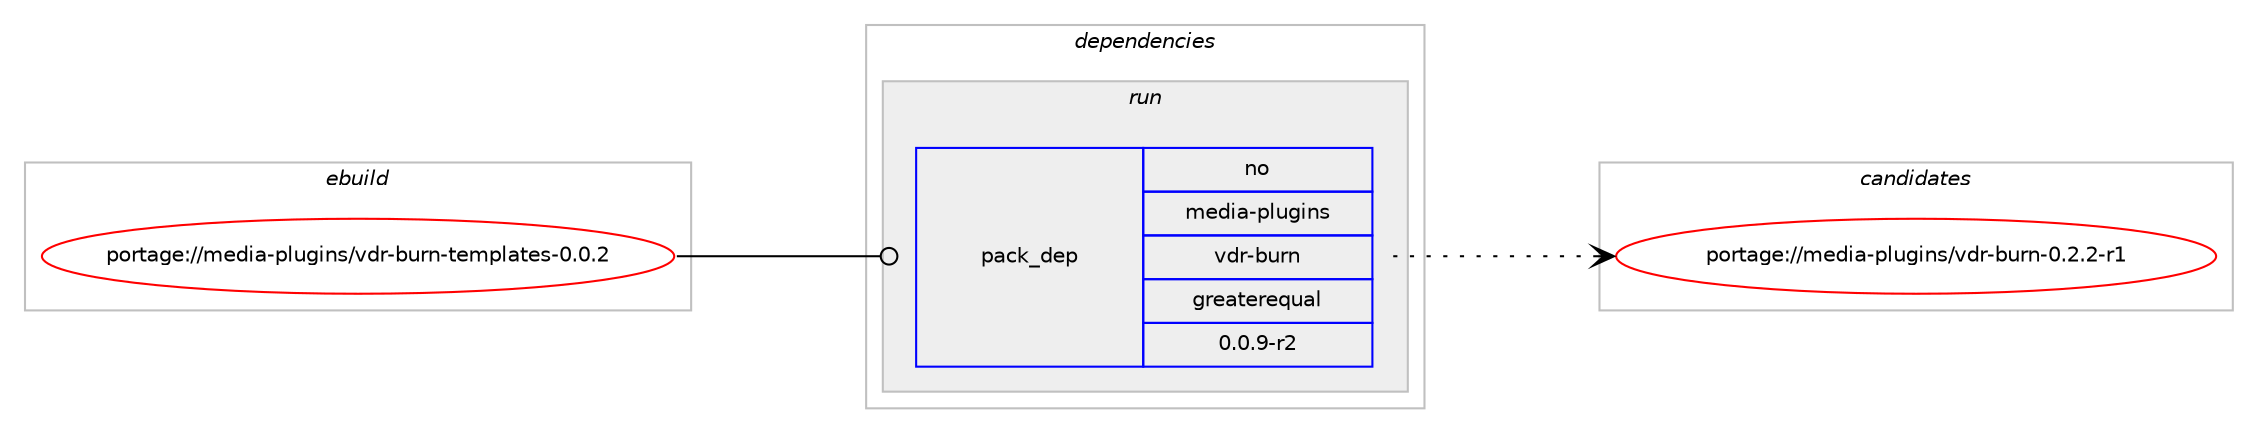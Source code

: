 digraph prolog {

# *************
# Graph options
# *************

newrank=true;
concentrate=true;
compound=true;
graph [rankdir=LR,fontname=Helvetica,fontsize=10,ranksep=1.5];#, ranksep=2.5, nodesep=0.2];
edge  [arrowhead=vee];
node  [fontname=Helvetica,fontsize=10];

# **********
# The ebuild
# **********

subgraph cluster_leftcol {
color=gray;
rank=same;
label=<<i>ebuild</i>>;
id [label="portage://media-plugins/vdr-burn-templates-0.0.2", color=red, width=4, href="../media-plugins/vdr-burn-templates-0.0.2.svg"];
}

# ****************
# The dependencies
# ****************

subgraph cluster_midcol {
color=gray;
label=<<i>dependencies</i>>;
subgraph cluster_compile {
fillcolor="#eeeeee";
style=filled;
label=<<i>compile</i>>;
}
subgraph cluster_compileandrun {
fillcolor="#eeeeee";
style=filled;
label=<<i>compile and run</i>>;
}
subgraph cluster_run {
fillcolor="#eeeeee";
style=filled;
label=<<i>run</i>>;
subgraph pack240845 {
dependency327863 [label=<<TABLE BORDER="0" CELLBORDER="1" CELLSPACING="0" CELLPADDING="4" WIDTH="220"><TR><TD ROWSPAN="6" CELLPADDING="30">pack_dep</TD></TR><TR><TD WIDTH="110">no</TD></TR><TR><TD>media-plugins</TD></TR><TR><TD>vdr-burn</TD></TR><TR><TD>greaterequal</TD></TR><TR><TD>0.0.9-r2</TD></TR></TABLE>>, shape=none, color=blue];
}
id:e -> dependency327863:w [weight=20,style="solid",arrowhead="odot"];
}
}

# **************
# The candidates
# **************

subgraph cluster_choices {
rank=same;
color=gray;
label=<<i>candidates</i>>;

subgraph choice240845 {
color=black;
nodesep=1;
choiceportage10910110010597451121081171031051101154711810011445981171141104548465046504511449 [label="portage://media-plugins/vdr-burn-0.2.2-r1", color=red, width=4,href="../media-plugins/vdr-burn-0.2.2-r1.svg"];
dependency327863:e -> choiceportage10910110010597451121081171031051101154711810011445981171141104548465046504511449:w [style=dotted,weight="100"];
}
}

}
